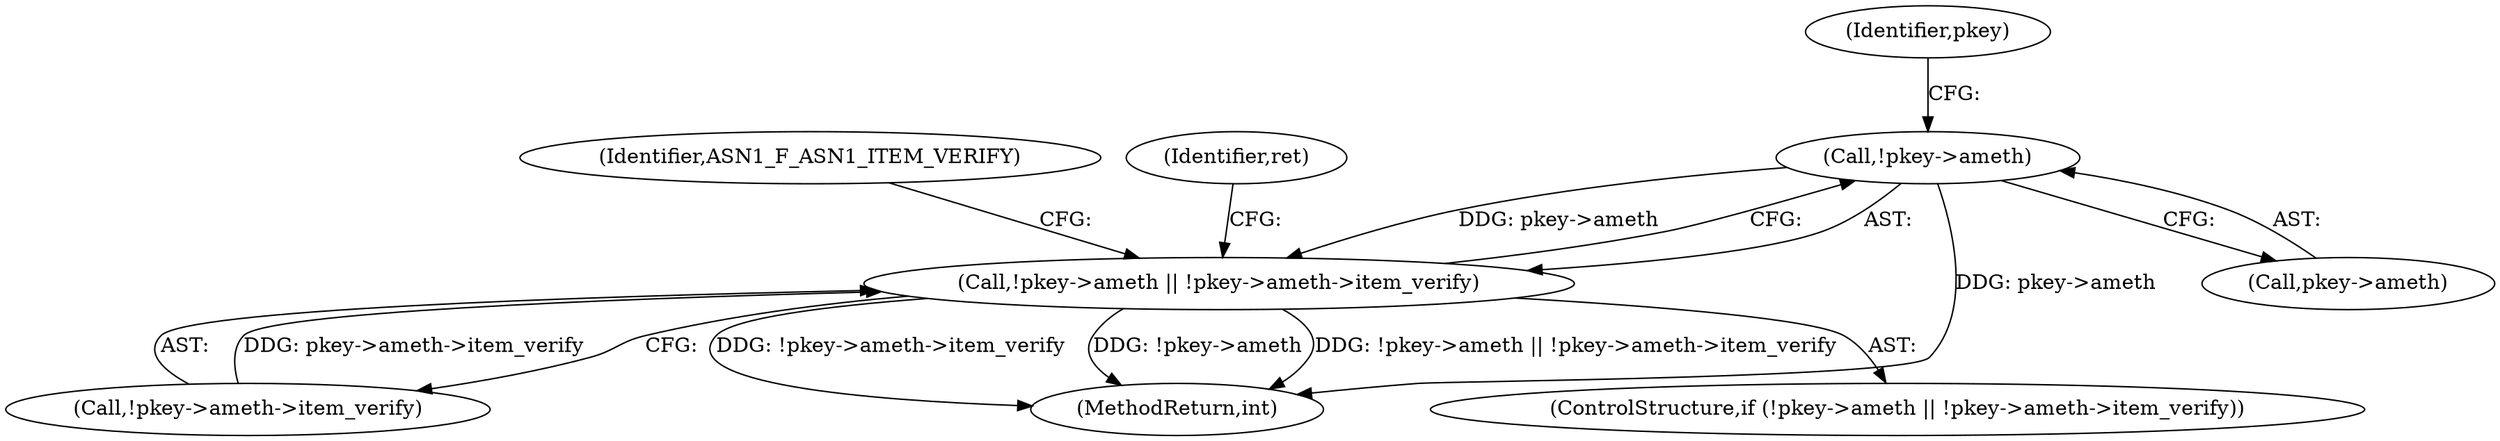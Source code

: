digraph "0_openssl_cb62ab4b17818fe66d2fed0a7fe71969131c811b@pointer" {
"1000180" [label="(Call,!pkey->ameth)"];
"1000179" [label="(Call,!pkey->ameth || !pkey->ameth->item_verify)"];
"1000334" [label="(MethodReturn,int)"];
"1000192" [label="(Identifier,ASN1_F_ASN1_ITEM_VERIFY)"];
"1000184" [label="(Call,!pkey->ameth->item_verify)"];
"1000181" [label="(Call,pkey->ameth)"];
"1000180" [label="(Call,!pkey->ameth)"];
"1000179" [label="(Call,!pkey->ameth || !pkey->ameth->item_verify)"];
"1000187" [label="(Identifier,pkey)"];
"1000196" [label="(Identifier,ret)"];
"1000178" [label="(ControlStructure,if (!pkey->ameth || !pkey->ameth->item_verify))"];
"1000180" -> "1000179"  [label="AST: "];
"1000180" -> "1000181"  [label="CFG: "];
"1000181" -> "1000180"  [label="AST: "];
"1000187" -> "1000180"  [label="CFG: "];
"1000179" -> "1000180"  [label="CFG: "];
"1000180" -> "1000334"  [label="DDG: pkey->ameth"];
"1000180" -> "1000179"  [label="DDG: pkey->ameth"];
"1000179" -> "1000178"  [label="AST: "];
"1000179" -> "1000184"  [label="CFG: "];
"1000184" -> "1000179"  [label="AST: "];
"1000192" -> "1000179"  [label="CFG: "];
"1000196" -> "1000179"  [label="CFG: "];
"1000179" -> "1000334"  [label="DDG: !pkey->ameth || !pkey->ameth->item_verify"];
"1000179" -> "1000334"  [label="DDG: !pkey->ameth->item_verify"];
"1000179" -> "1000334"  [label="DDG: !pkey->ameth"];
"1000184" -> "1000179"  [label="DDG: pkey->ameth->item_verify"];
}
